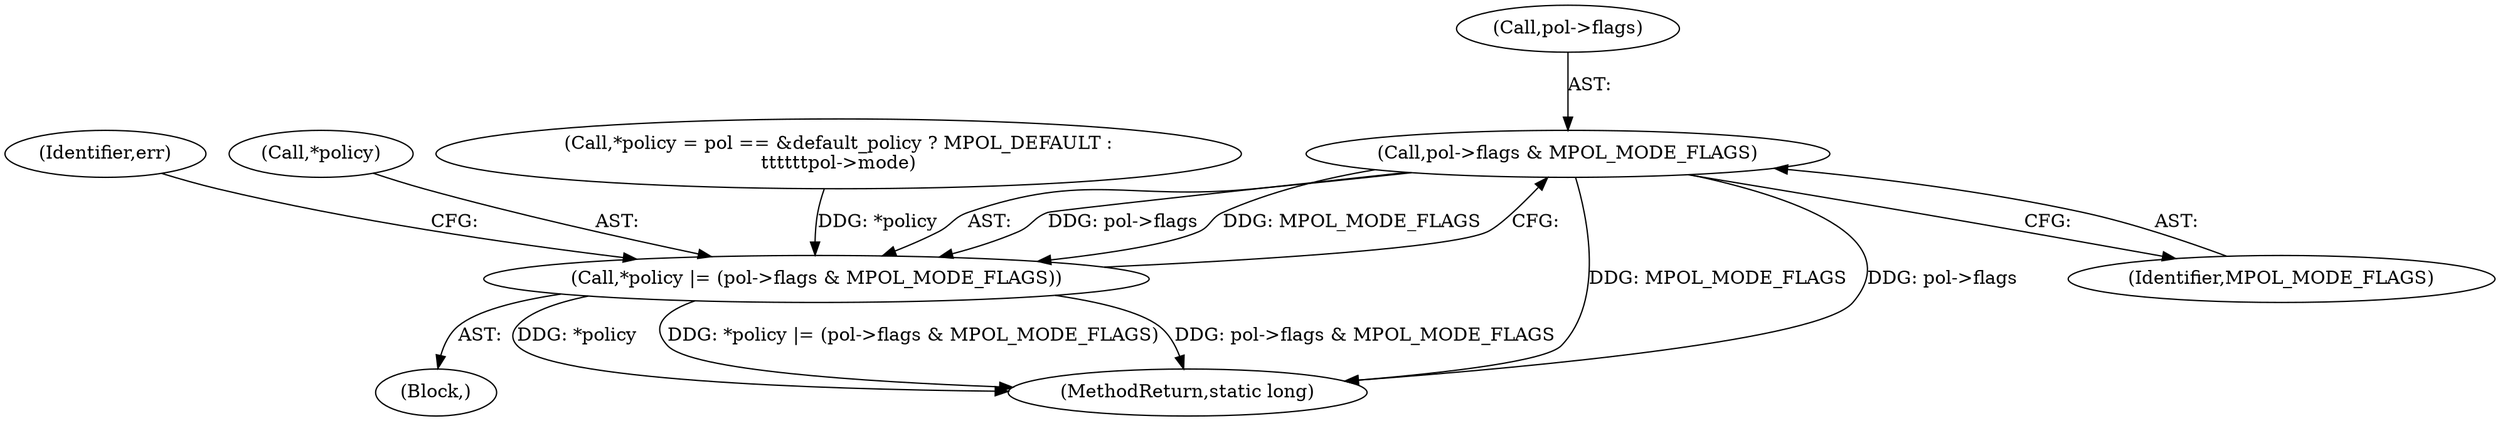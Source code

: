 digraph "0_linux_73223e4e2e3867ebf033a5a8eb2e5df0158ccc99@pointer" {
"1000306" [label="(Call,pol->flags & MPOL_MODE_FLAGS)"];
"1000303" [label="(Call,*policy |= (pol->flags & MPOL_MODE_FLAGS))"];
"1000312" [label="(Identifier,err)"];
"1000303" [label="(Call,*policy |= (pol->flags & MPOL_MODE_FLAGS))"];
"1000304" [label="(Call,*policy)"];
"1000307" [label="(Call,pol->flags)"];
"1000290" [label="(Block,)"];
"1000291" [label="(Call,*policy = pol == &default_policy ? MPOL_DEFAULT :\n\t\t\t\t\t\tpol->mode)"];
"1000306" [label="(Call,pol->flags & MPOL_MODE_FLAGS)"];
"1000352" [label="(MethodReturn,static long)"];
"1000310" [label="(Identifier,MPOL_MODE_FLAGS)"];
"1000306" -> "1000303"  [label="AST: "];
"1000306" -> "1000310"  [label="CFG: "];
"1000307" -> "1000306"  [label="AST: "];
"1000310" -> "1000306"  [label="AST: "];
"1000303" -> "1000306"  [label="CFG: "];
"1000306" -> "1000352"  [label="DDG: MPOL_MODE_FLAGS"];
"1000306" -> "1000352"  [label="DDG: pol->flags"];
"1000306" -> "1000303"  [label="DDG: pol->flags"];
"1000306" -> "1000303"  [label="DDG: MPOL_MODE_FLAGS"];
"1000303" -> "1000290"  [label="AST: "];
"1000304" -> "1000303"  [label="AST: "];
"1000312" -> "1000303"  [label="CFG: "];
"1000303" -> "1000352"  [label="DDG: *policy"];
"1000303" -> "1000352"  [label="DDG: *policy |= (pol->flags & MPOL_MODE_FLAGS)"];
"1000303" -> "1000352"  [label="DDG: pol->flags & MPOL_MODE_FLAGS"];
"1000291" -> "1000303"  [label="DDG: *policy"];
}
